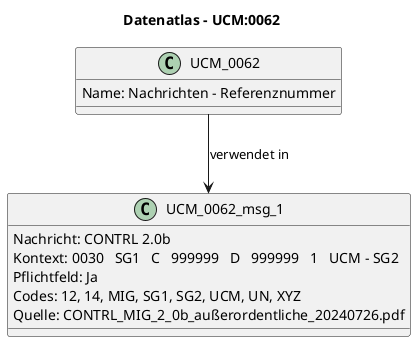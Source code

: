 @startuml
title Datenatlas – UCM:0062
class UCM_0062 {
  Name: Nachrichten - Referenznummer
}
class UCM_0062_msg_1 {
  Nachricht: CONTRL 2.0b
  Kontext: 0030   SG1   C   999999   D   999999   1   UCM - SG2
  Pflichtfeld: Ja
  Codes: 12, 14, MIG, SG1, SG2, UCM, UN, XYZ
  Quelle: CONTRL_MIG_2_0b_außerordentliche_20240726.pdf
}
UCM_0062 --> UCM_0062_msg_1 : verwendet in
@enduml
